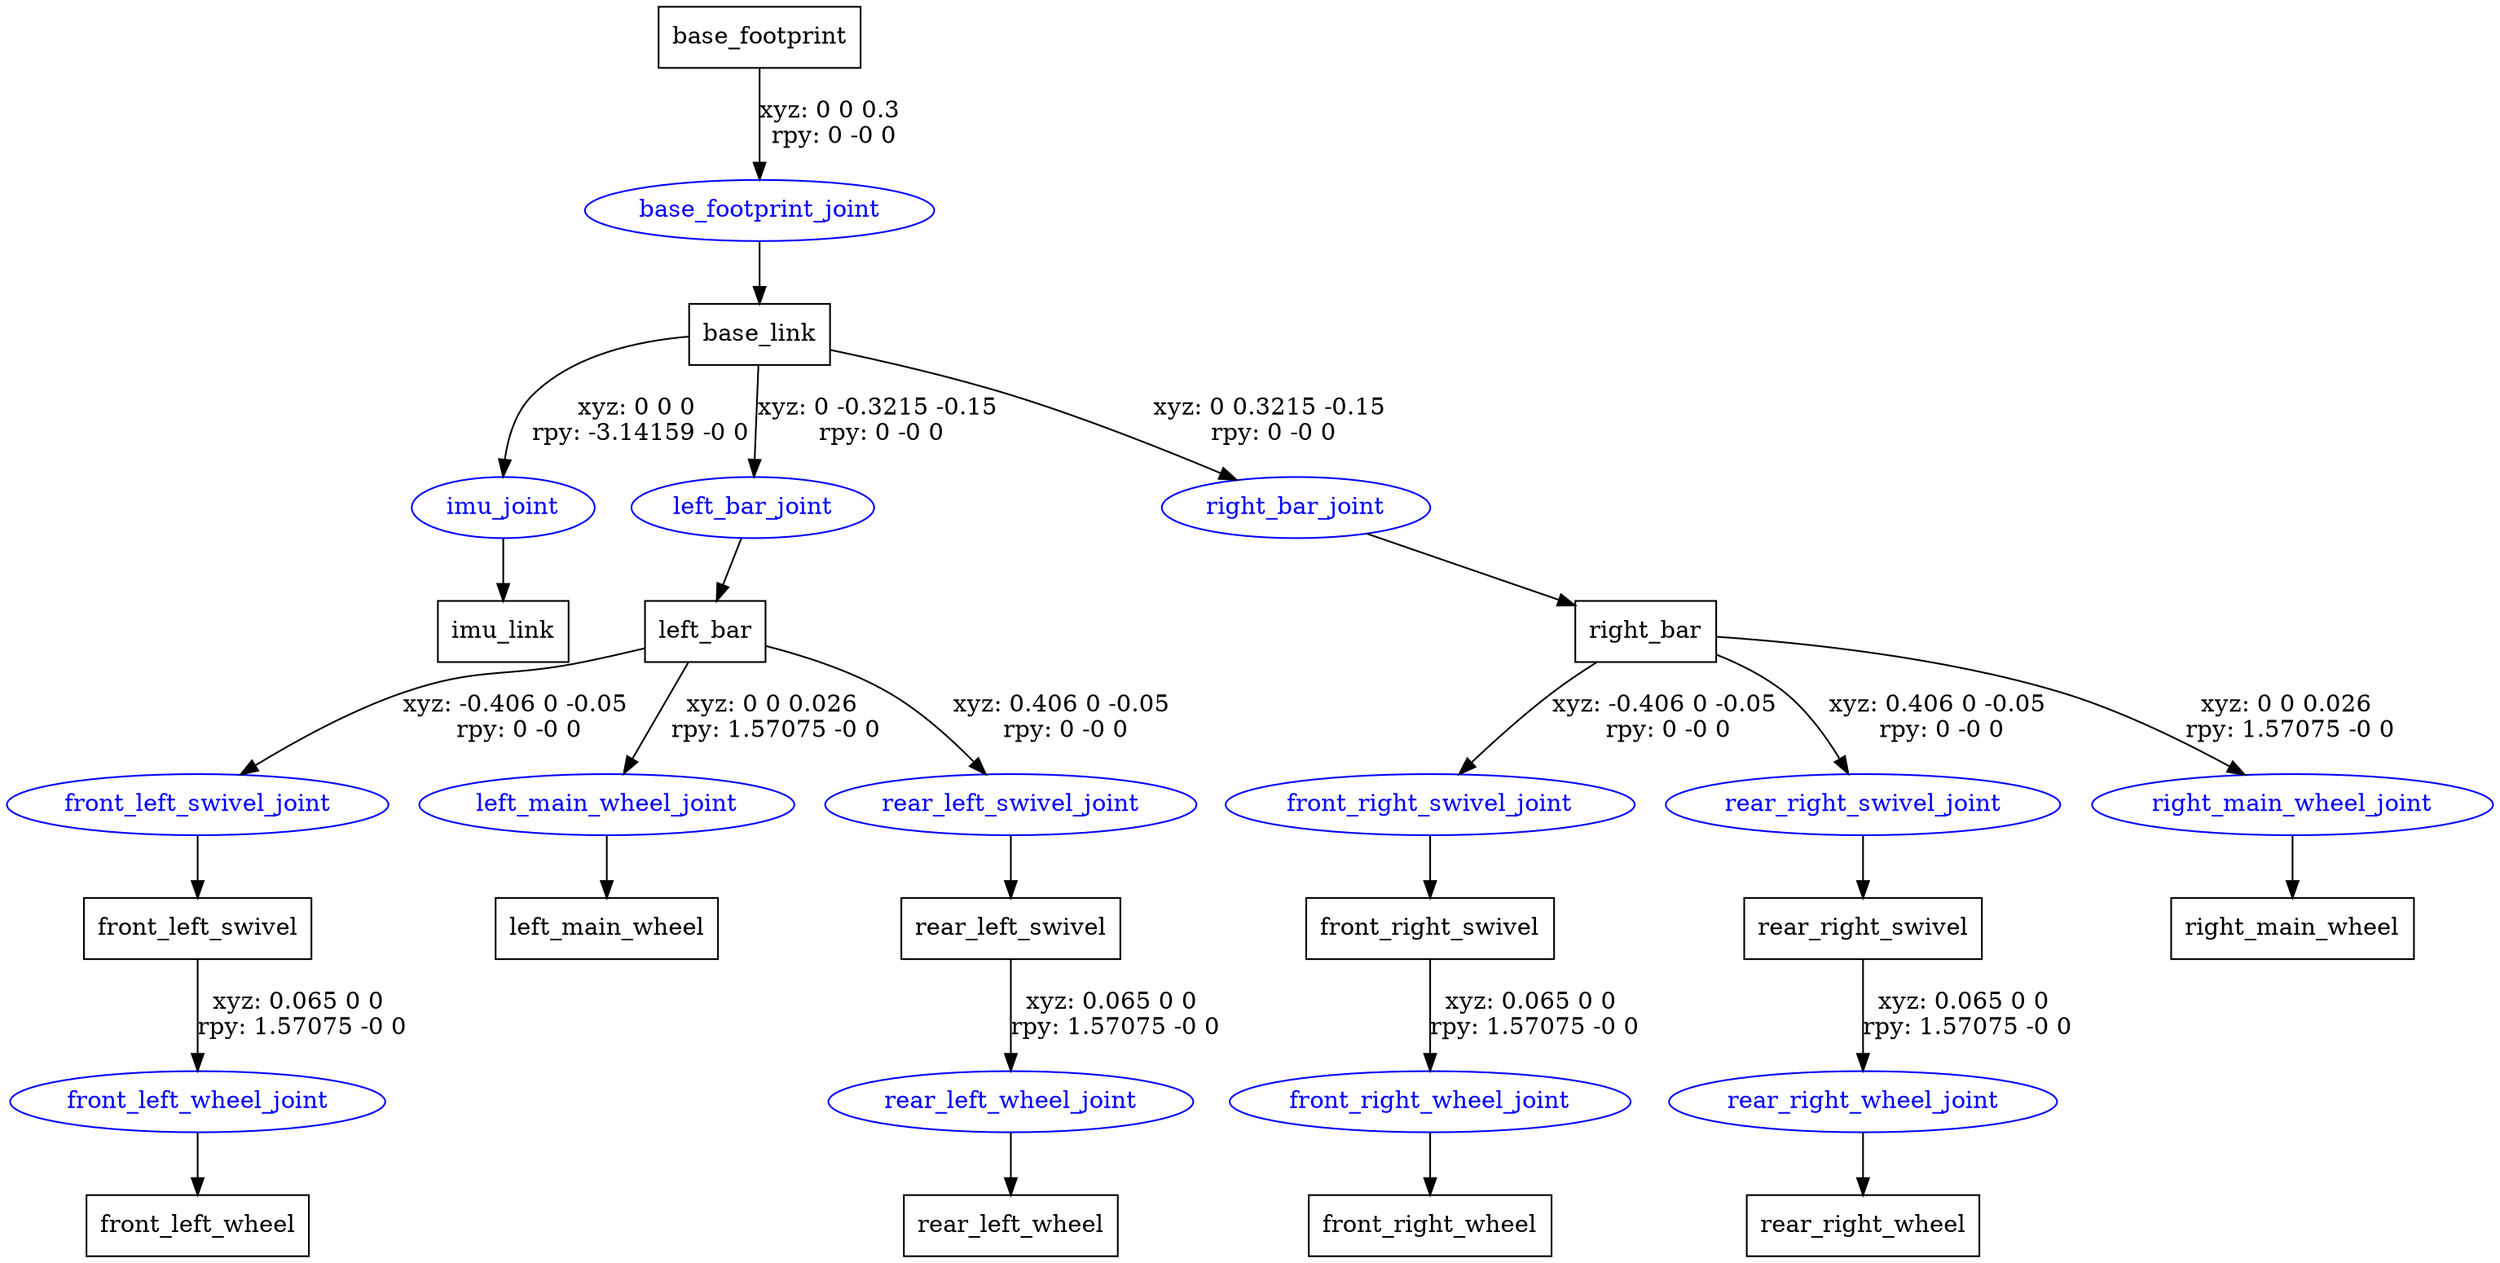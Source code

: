 digraph G {
node [shape=box];
"base_footprint" [label="base_footprint"];
"base_link" [label="base_link"];
"imu_link" [label="imu_link"];
"left_bar" [label="left_bar"];
"front_left_swivel" [label="front_left_swivel"];
"front_left_wheel" [label="front_left_wheel"];
"left_main_wheel" [label="left_main_wheel"];
"rear_left_swivel" [label="rear_left_swivel"];
"rear_left_wheel" [label="rear_left_wheel"];
"right_bar" [label="right_bar"];
"front_right_swivel" [label="front_right_swivel"];
"front_right_wheel" [label="front_right_wheel"];
"rear_right_swivel" [label="rear_right_swivel"];
"rear_right_wheel" [label="rear_right_wheel"];
"right_main_wheel" [label="right_main_wheel"];
node [shape=ellipse, color=blue, fontcolor=blue];
"base_footprint" -> "base_footprint_joint" [label="xyz: 0 0 0.3 \nrpy: 0 -0 0"]
"base_footprint_joint" -> "base_link"
"base_link" -> "imu_joint" [label="xyz: 0 0 0 \nrpy: -3.14159 -0 0"]
"imu_joint" -> "imu_link"
"base_link" -> "left_bar_joint" [label="xyz: 0 -0.3215 -0.15 \nrpy: 0 -0 0"]
"left_bar_joint" -> "left_bar"
"left_bar" -> "front_left_swivel_joint" [label="xyz: -0.406 0 -0.05 \nrpy: 0 -0 0"]
"front_left_swivel_joint" -> "front_left_swivel"
"front_left_swivel" -> "front_left_wheel_joint" [label="xyz: 0.065 0 0 \nrpy: 1.57075 -0 0"]
"front_left_wheel_joint" -> "front_left_wheel"
"left_bar" -> "left_main_wheel_joint" [label="xyz: 0 0 0.026 \nrpy: 1.57075 -0 0"]
"left_main_wheel_joint" -> "left_main_wheel"
"left_bar" -> "rear_left_swivel_joint" [label="xyz: 0.406 0 -0.05 \nrpy: 0 -0 0"]
"rear_left_swivel_joint" -> "rear_left_swivel"
"rear_left_swivel" -> "rear_left_wheel_joint" [label="xyz: 0.065 0 0 \nrpy: 1.57075 -0 0"]
"rear_left_wheel_joint" -> "rear_left_wheel"
"base_link" -> "right_bar_joint" [label="xyz: 0 0.3215 -0.15 \nrpy: 0 -0 0"]
"right_bar_joint" -> "right_bar"
"right_bar" -> "front_right_swivel_joint" [label="xyz: -0.406 0 -0.05 \nrpy: 0 -0 0"]
"front_right_swivel_joint" -> "front_right_swivel"
"front_right_swivel" -> "front_right_wheel_joint" [label="xyz: 0.065 0 0 \nrpy: 1.57075 -0 0"]
"front_right_wheel_joint" -> "front_right_wheel"
"right_bar" -> "rear_right_swivel_joint" [label="xyz: 0.406 0 -0.05 \nrpy: 0 -0 0"]
"rear_right_swivel_joint" -> "rear_right_swivel"
"rear_right_swivel" -> "rear_right_wheel_joint" [label="xyz: 0.065 0 0 \nrpy: 1.57075 -0 0"]
"rear_right_wheel_joint" -> "rear_right_wheel"
"right_bar" -> "right_main_wheel_joint" [label="xyz: 0 0 0.026 \nrpy: 1.57075 -0 0"]
"right_main_wheel_joint" -> "right_main_wheel"
}
